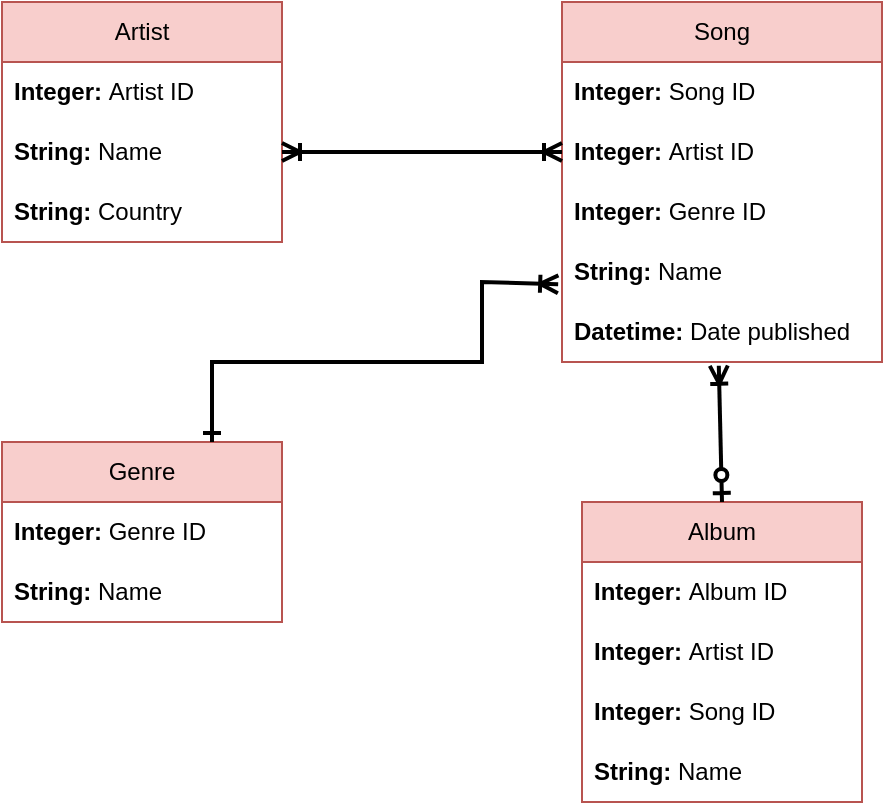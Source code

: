 <mxfile>
    <diagram name="Leht-1" id="Cmos56LAP2liE8AbBLid">
        <mxGraphModel dx="1011" dy="664" grid="1" gridSize="10" guides="1" tooltips="1" connect="1" arrows="1" fold="1" page="1" pageScale="1" pageWidth="827" pageHeight="1169" math="0" shadow="0">
            <root>
                <mxCell id="0"/>
                <mxCell id="1" parent="0"/>
                <mxCell id="GqNiaFSU9DHUwHupZO8w-3" value="Artist" style="swimlane;fontStyle=0;childLayout=stackLayout;horizontal=1;startSize=30;horizontalStack=0;resizeParent=1;resizeParentMax=0;resizeLast=0;collapsible=1;marginBottom=0;whiteSpace=wrap;html=1;fillColor=#f8cecc;strokeColor=#b85450;" parent="1" vertex="1">
                    <mxGeometry x="194" y="50" width="140" height="120" as="geometry"/>
                </mxCell>
                <mxCell id="GqNiaFSU9DHUwHupZO8w-4" value="&lt;b&gt;Integer: &lt;/b&gt;Artist ID" style="text;strokeColor=none;fillColor=none;align=left;verticalAlign=middle;spacingLeft=4;spacingRight=4;overflow=hidden;points=[[0,0.5],[1,0.5]];portConstraint=eastwest;rotatable=0;whiteSpace=wrap;html=1;" parent="GqNiaFSU9DHUwHupZO8w-3" vertex="1">
                    <mxGeometry y="30" width="140" height="30" as="geometry"/>
                </mxCell>
                <mxCell id="GqNiaFSU9DHUwHupZO8w-7" value="&lt;b&gt;String: &lt;/b&gt;Name" style="text;strokeColor=none;fillColor=none;align=left;verticalAlign=middle;spacingLeft=4;spacingRight=4;overflow=hidden;points=[[0,0.5],[1,0.5]];portConstraint=eastwest;rotatable=0;whiteSpace=wrap;html=1;" parent="GqNiaFSU9DHUwHupZO8w-3" vertex="1">
                    <mxGeometry y="60" width="140" height="30" as="geometry"/>
                </mxCell>
                <mxCell id="GqNiaFSU9DHUwHupZO8w-25" value="&lt;b&gt;String: &lt;/b&gt;Country" style="text;strokeColor=none;fillColor=none;align=left;verticalAlign=middle;spacingLeft=4;spacingRight=4;overflow=hidden;points=[[0,0.5],[1,0.5]];portConstraint=eastwest;rotatable=0;whiteSpace=wrap;html=1;" parent="GqNiaFSU9DHUwHupZO8w-3" vertex="1">
                    <mxGeometry y="90" width="140" height="30" as="geometry"/>
                </mxCell>
                <mxCell id="GqNiaFSU9DHUwHupZO8w-26" value="Song" style="swimlane;fontStyle=0;childLayout=stackLayout;horizontal=1;startSize=30;horizontalStack=0;resizeParent=1;resizeParentMax=0;resizeLast=0;collapsible=1;marginBottom=0;whiteSpace=wrap;html=1;fillColor=#f8cecc;strokeColor=#b85450;" parent="1" vertex="1">
                    <mxGeometry x="474" y="50" width="160" height="180" as="geometry"/>
                </mxCell>
                <mxCell id="GqNiaFSU9DHUwHupZO8w-28" value="&lt;b&gt;Integer: &lt;/b&gt;Song ID" style="text;strokeColor=none;fillColor=none;align=left;verticalAlign=middle;spacingLeft=4;spacingRight=4;overflow=hidden;points=[[0,0.5],[1,0.5]];portConstraint=eastwest;rotatable=0;whiteSpace=wrap;html=1;" parent="GqNiaFSU9DHUwHupZO8w-26" vertex="1">
                    <mxGeometry y="30" width="160" height="30" as="geometry"/>
                </mxCell>
                <mxCell id="GqNiaFSU9DHUwHupZO8w-27" value="&lt;b&gt;Integer: &lt;/b&gt;Artist ID" style="text;strokeColor=none;fillColor=none;align=left;verticalAlign=middle;spacingLeft=4;spacingRight=4;overflow=hidden;points=[[0,0.5],[1,0.5]];portConstraint=eastwest;rotatable=0;whiteSpace=wrap;html=1;" parent="GqNiaFSU9DHUwHupZO8w-26" vertex="1">
                    <mxGeometry y="60" width="160" height="30" as="geometry"/>
                </mxCell>
                <mxCell id="GqNiaFSU9DHUwHupZO8w-30" value="&lt;b&gt;Integer: &lt;/b&gt;Genre ID" style="text;strokeColor=none;fillColor=none;align=left;verticalAlign=middle;spacingLeft=4;spacingRight=4;overflow=hidden;points=[[0,0.5],[1,0.5]];portConstraint=eastwest;rotatable=0;whiteSpace=wrap;html=1;" parent="GqNiaFSU9DHUwHupZO8w-26" vertex="1">
                    <mxGeometry y="90" width="160" height="30" as="geometry"/>
                </mxCell>
                <mxCell id="GqNiaFSU9DHUwHupZO8w-29" value="&lt;b&gt;String: &lt;/b&gt;Name" style="text;strokeColor=none;fillColor=none;align=left;verticalAlign=middle;spacingLeft=4;spacingRight=4;overflow=hidden;points=[[0,0.5],[1,0.5]];portConstraint=eastwest;rotatable=0;whiteSpace=wrap;html=1;" parent="GqNiaFSU9DHUwHupZO8w-26" vertex="1">
                    <mxGeometry y="120" width="160" height="30" as="geometry"/>
                </mxCell>
                <mxCell id="GqNiaFSU9DHUwHupZO8w-36" value="&lt;b&gt;Datetime: &lt;/b&gt;Date published" style="text;strokeColor=none;fillColor=none;align=left;verticalAlign=middle;spacingLeft=4;spacingRight=4;overflow=hidden;points=[[0,0.5],[1,0.5]];portConstraint=eastwest;rotatable=0;whiteSpace=wrap;html=1;" parent="GqNiaFSU9DHUwHupZO8w-26" vertex="1">
                    <mxGeometry y="150" width="160" height="30" as="geometry"/>
                </mxCell>
                <mxCell id="GqNiaFSU9DHUwHupZO8w-31" value="Genre" style="swimlane;fontStyle=0;childLayout=stackLayout;horizontal=1;startSize=30;horizontalStack=0;resizeParent=1;resizeParentMax=0;resizeLast=0;collapsible=1;marginBottom=0;whiteSpace=wrap;html=1;fillColor=#f8cecc;strokeColor=#b85450;" parent="1" vertex="1">
                    <mxGeometry x="194" y="270" width="140" height="90" as="geometry"/>
                </mxCell>
                <mxCell id="GqNiaFSU9DHUwHupZO8w-32" value="&lt;b&gt;Integer: &lt;/b&gt;Genre ID" style="text;strokeColor=none;fillColor=none;align=left;verticalAlign=middle;spacingLeft=4;spacingRight=4;overflow=hidden;points=[[0,0.5],[1,0.5]];portConstraint=eastwest;rotatable=0;whiteSpace=wrap;html=1;" parent="GqNiaFSU9DHUwHupZO8w-31" vertex="1">
                    <mxGeometry y="30" width="140" height="30" as="geometry"/>
                </mxCell>
                <mxCell id="GqNiaFSU9DHUwHupZO8w-33" value="&lt;b&gt;String: &lt;/b&gt;Name" style="text;strokeColor=none;fillColor=none;align=left;verticalAlign=middle;spacingLeft=4;spacingRight=4;overflow=hidden;points=[[0,0.5],[1,0.5]];portConstraint=eastwest;rotatable=0;whiteSpace=wrap;html=1;" parent="GqNiaFSU9DHUwHupZO8w-31" vertex="1">
                    <mxGeometry y="60" width="140" height="30" as="geometry"/>
                </mxCell>
                <mxCell id="GqNiaFSU9DHUwHupZO8w-35" value="" style="endArrow=ERoneToMany;html=1;rounded=0;exitX=1;exitY=0.5;exitDx=0;exitDy=0;strokeWidth=2;endFill=0;startArrow=ERoneToMany;startFill=0;entryX=0;entryY=0.5;entryDx=0;entryDy=0;" parent="1" source="GqNiaFSU9DHUwHupZO8w-7" target="GqNiaFSU9DHUwHupZO8w-27" edge="1">
                    <mxGeometry width="50" height="50" relative="1" as="geometry">
                        <mxPoint x="314" y="390" as="sourcePoint"/>
                        <mxPoint x="454" y="125" as="targetPoint"/>
                    </mxGeometry>
                </mxCell>
                <mxCell id="GqNiaFSU9DHUwHupZO8w-38" value="Album" style="swimlane;fontStyle=0;childLayout=stackLayout;horizontal=1;startSize=30;horizontalStack=0;resizeParent=1;resizeParentMax=0;resizeLast=0;collapsible=1;marginBottom=0;whiteSpace=wrap;html=1;fillColor=#f8cecc;strokeColor=#b85450;" parent="1" vertex="1">
                    <mxGeometry x="484" y="300" width="140" height="150" as="geometry"/>
                </mxCell>
                <mxCell id="GqNiaFSU9DHUwHupZO8w-39" value="&lt;b&gt;Integer: &lt;/b&gt;Album ID" style="text;strokeColor=none;fillColor=none;align=left;verticalAlign=middle;spacingLeft=4;spacingRight=4;overflow=hidden;points=[[0,0.5],[1,0.5]];portConstraint=eastwest;rotatable=0;whiteSpace=wrap;html=1;" parent="GqNiaFSU9DHUwHupZO8w-38" vertex="1">
                    <mxGeometry y="30" width="140" height="30" as="geometry"/>
                </mxCell>
                <mxCell id="GqNiaFSU9DHUwHupZO8w-48" value="&lt;b&gt;Integer: &lt;/b&gt;Artist ID" style="text;strokeColor=none;fillColor=none;align=left;verticalAlign=middle;spacingLeft=4;spacingRight=4;overflow=hidden;points=[[0,0.5],[1,0.5]];portConstraint=eastwest;rotatable=0;whiteSpace=wrap;html=1;" parent="GqNiaFSU9DHUwHupZO8w-38" vertex="1">
                    <mxGeometry y="60" width="140" height="30" as="geometry"/>
                </mxCell>
                <mxCell id="GqNiaFSU9DHUwHupZO8w-43" value="&lt;b&gt;Integer: &lt;/b&gt;Song ID" style="text;strokeColor=none;fillColor=none;align=left;verticalAlign=middle;spacingLeft=4;spacingRight=4;overflow=hidden;points=[[0,0.5],[1,0.5]];portConstraint=eastwest;rotatable=0;whiteSpace=wrap;html=1;" parent="GqNiaFSU9DHUwHupZO8w-38" vertex="1">
                    <mxGeometry y="90" width="140" height="30" as="geometry"/>
                </mxCell>
                <mxCell id="GqNiaFSU9DHUwHupZO8w-40" value="&lt;b&gt;String: &lt;/b&gt;Name" style="text;strokeColor=none;fillColor=none;align=left;verticalAlign=middle;spacingLeft=4;spacingRight=4;overflow=hidden;points=[[0,0.5],[1,0.5]];portConstraint=eastwest;rotatable=0;whiteSpace=wrap;html=1;" parent="GqNiaFSU9DHUwHupZO8w-38" vertex="1">
                    <mxGeometry y="120" width="140" height="30" as="geometry"/>
                </mxCell>
                <mxCell id="GqNiaFSU9DHUwHupZO8w-44" value="" style="endArrow=ERzeroToOne;html=1;rounded=0;exitX=0.49;exitY=1.062;exitDx=0;exitDy=0;strokeWidth=2;endFill=0;startArrow=ERoneToMany;startFill=0;entryX=0.5;entryY=0;entryDx=0;entryDy=0;exitPerimeter=0;" parent="1" source="GqNiaFSU9DHUwHupZO8w-36" target="GqNiaFSU9DHUwHupZO8w-38" edge="1">
                    <mxGeometry width="50" height="50" relative="1" as="geometry">
                        <mxPoint x="324" y="260" as="sourcePoint"/>
                        <mxPoint x="464" y="260" as="targetPoint"/>
                    </mxGeometry>
                </mxCell>
                <mxCell id="GqNiaFSU9DHUwHupZO8w-45" value="" style="endArrow=ERone;html=1;rounded=0;exitX=-0.012;exitY=0.706;exitDx=0;exitDy=0;strokeWidth=2;endFill=0;startArrow=ERoneToMany;startFill=0;entryX=0.75;entryY=0;entryDx=0;entryDy=0;exitPerimeter=0;" parent="1" source="GqNiaFSU9DHUwHupZO8w-29" target="GqNiaFSU9DHUwHupZO8w-31" edge="1">
                    <mxGeometry width="50" height="50" relative="1" as="geometry">
                        <mxPoint x="404" y="202" as="sourcePoint"/>
                        <mxPoint x="405" y="270" as="targetPoint"/>
                        <Array as="points">
                            <mxPoint x="434" y="190"/>
                            <mxPoint x="434" y="230"/>
                            <mxPoint x="299" y="230"/>
                        </Array>
                    </mxGeometry>
                </mxCell>
            </root>
        </mxGraphModel>
    </diagram>
</mxfile>
